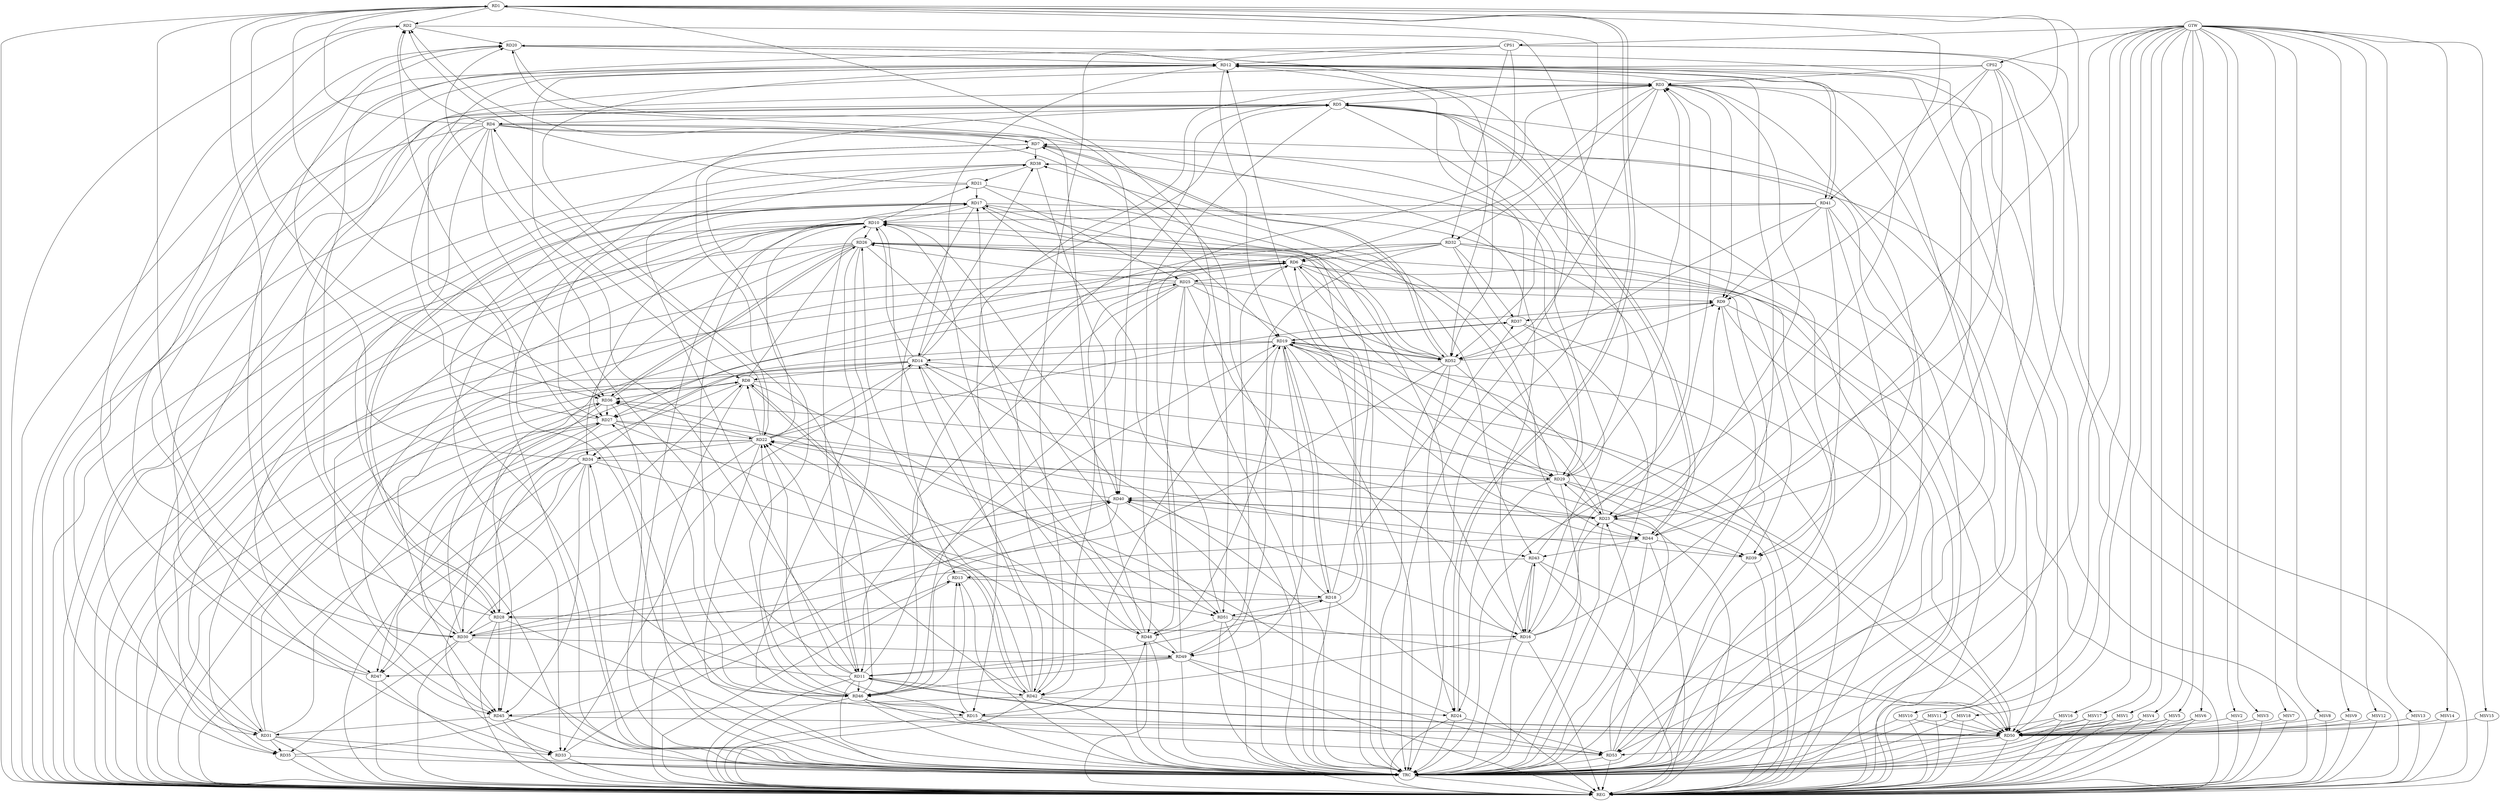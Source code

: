 strict digraph G {
  RD1 [ label="RD1" ];
  RD2 [ label="RD2" ];
  RD3 [ label="RD3" ];
  RD4 [ label="RD4" ];
  RD5 [ label="RD5" ];
  RD6 [ label="RD6" ];
  RD7 [ label="RD7" ];
  RD8 [ label="RD8" ];
  RD9 [ label="RD9" ];
  RD10 [ label="RD10" ];
  RD11 [ label="RD11" ];
  RD12 [ label="RD12" ];
  RD13 [ label="RD13" ];
  RD14 [ label="RD14" ];
  RD15 [ label="RD15" ];
  RD16 [ label="RD16" ];
  RD17 [ label="RD17" ];
  RD18 [ label="RD18" ];
  RD19 [ label="RD19" ];
  RD20 [ label="RD20" ];
  RD21 [ label="RD21" ];
  RD22 [ label="RD22" ];
  RD23 [ label="RD23" ];
  RD24 [ label="RD24" ];
  RD25 [ label="RD25" ];
  RD26 [ label="RD26" ];
  RD27 [ label="RD27" ];
  RD28 [ label="RD28" ];
  RD29 [ label="RD29" ];
  RD30 [ label="RD30" ];
  RD31 [ label="RD31" ];
  RD32 [ label="RD32" ];
  RD33 [ label="RD33" ];
  RD34 [ label="RD34" ];
  RD35 [ label="RD35" ];
  RD36 [ label="RD36" ];
  RD37 [ label="RD37" ];
  RD38 [ label="RD38" ];
  RD39 [ label="RD39" ];
  RD40 [ label="RD40" ];
  RD41 [ label="RD41" ];
  RD42 [ label="RD42" ];
  RD43 [ label="RD43" ];
  RD44 [ label="RD44" ];
  RD45 [ label="RD45" ];
  RD46 [ label="RD46" ];
  RD47 [ label="RD47" ];
  RD48 [ label="RD48" ];
  RD49 [ label="RD49" ];
  RD50 [ label="RD50" ];
  RD51 [ label="RD51" ];
  RD52 [ label="RD52" ];
  RD53 [ label="RD53" ];
  CPS1 [ label="CPS1" ];
  CPS2 [ label="CPS2" ];
  GTW [ label="GTW" ];
  REG [ label="REG" ];
  TRC [ label="TRC" ];
  MSV1 [ label="MSV1" ];
  MSV2 [ label="MSV2" ];
  MSV3 [ label="MSV3" ];
  MSV4 [ label="MSV4" ];
  MSV5 [ label="MSV5" ];
  MSV6 [ label="MSV6" ];
  MSV7 [ label="MSV7" ];
  MSV8 [ label="MSV8" ];
  MSV9 [ label="MSV9" ];
  MSV10 [ label="MSV10" ];
  MSV11 [ label="MSV11" ];
  MSV12 [ label="MSV12" ];
  MSV13 [ label="MSV13" ];
  MSV14 [ label="MSV14" ];
  MSV15 [ label="MSV15" ];
  MSV16 [ label="MSV16" ];
  MSV17 [ label="MSV17" ];
  MSV18 [ label="MSV18" ];
  RD1 -> RD2;
  RD4 -> RD1;
  RD16 -> RD1;
  RD1 -> RD23;
  RD1 -> RD24;
  RD24 -> RD1;
  RD28 -> RD1;
  RD1 -> RD36;
  RD1 -> RD45;
  RD1 -> RD46;
  RD1 -> RD51;
  RD1 -> RD52;
  RD4 -> RD2;
  RD7 -> RD2;
  RD2 -> RD20;
  RD21 -> RD2;
  RD46 -> RD2;
  RD47 -> RD2;
  RD3 -> RD5;
  RD3 -> RD6;
  RD3 -> RD9;
  RD12 -> RD3;
  RD3 -> RD15;
  RD16 -> RD3;
  RD3 -> RD23;
  RD29 -> RD3;
  RD3 -> RD32;
  RD42 -> RD3;
  RD43 -> RD3;
  RD47 -> RD3;
  RD49 -> RD3;
  RD3 -> RD52;
  RD3 -> RD53;
  RD5 -> RD4;
  RD4 -> RD7;
  RD4 -> RD8;
  RD4 -> RD16;
  RD4 -> RD19;
  RD22 -> RD4;
  RD4 -> RD31;
  RD4 -> RD36;
  RD4 -> RD39;
  RD14 -> RD5;
  RD5 -> RD16;
  RD5 -> RD22;
  RD27 -> RD5;
  RD5 -> RD29;
  RD31 -> RD5;
  RD5 -> RD35;
  RD5 -> RD44;
  RD44 -> RD5;
  RD5 -> RD48;
  RD23 -> RD6;
  RD6 -> RD25;
  RD26 -> RD6;
  RD6 -> RD27;
  RD6 -> RD29;
  RD30 -> RD6;
  RD6 -> RD31;
  RD32 -> RD6;
  RD6 -> RD39;
  RD6 -> RD45;
  RD49 -> RD6;
  RD51 -> RD6;
  RD18 -> RD7;
  RD22 -> RD7;
  RD29 -> RD7;
  RD7 -> RD38;
  RD7 -> RD50;
  RD7 -> RD52;
  RD52 -> RD7;
  RD14 -> RD8;
  RD22 -> RD8;
  RD8 -> RD26;
  RD30 -> RD8;
  RD31 -> RD8;
  RD8 -> RD36;
  RD8 -> RD42;
  RD42 -> RD8;
  RD8 -> RD47;
  RD8 -> RD50;
  RD8 -> RD51;
  RD22 -> RD9;
  RD23 -> RD9;
  RD25 -> RD9;
  RD9 -> RD37;
  RD41 -> RD9;
  RD9 -> RD50;
  RD52 -> RD9;
  RD11 -> RD10;
  RD14 -> RD10;
  RD17 -> RD10;
  RD10 -> RD21;
  RD10 -> RD26;
  RD10 -> RD27;
  RD29 -> RD10;
  RD10 -> RD35;
  RD10 -> RD40;
  RD41 -> RD10;
  RD10 -> RD42;
  RD10 -> RD45;
  RD10 -> RD46;
  RD10 -> RD47;
  RD48 -> RD10;
  RD52 -> RD10;
  RD12 -> RD11;
  RD11 -> RD18;
  RD11 -> RD19;
  RD11 -> RD20;
  RD25 -> RD11;
  RD26 -> RD11;
  RD11 -> RD34;
  RD11 -> RD38;
  RD11 -> RD42;
  RD11 -> RD46;
  RD49 -> RD11;
  RD11 -> RD50;
  RD50 -> RD11;
  RD12 -> RD14;
  RD18 -> RD12;
  RD12 -> RD19;
  RD20 -> RD12;
  RD12 -> RD30;
  RD12 -> RD31;
  RD12 -> RD33;
  RD12 -> RD36;
  RD37 -> RD12;
  RD12 -> RD41;
  RD41 -> RD12;
  RD12 -> RD44;
  RD46 -> RD12;
  RD12 -> RD53;
  RD15 -> RD13;
  RD17 -> RD13;
  RD13 -> RD18;
  RD33 -> RD13;
  RD43 -> RD13;
  RD46 -> RD13;
  RD19 -> RD14;
  RD22 -> RD14;
  RD23 -> RD14;
  RD14 -> RD27;
  RD14 -> RD33;
  RD14 -> RD35;
  RD14 -> RD38;
  RD42 -> RD14;
  RD14 -> RD48;
  RD19 -> RD15;
  RD15 -> RD22;
  RD26 -> RD15;
  RD46 -> RD15;
  RD15 -> RD48;
  RD15 -> RD53;
  RD16 -> RD17;
  RD16 -> RD23;
  RD25 -> RD16;
  RD28 -> RD16;
  RD16 -> RD40;
  RD16 -> RD42;
  RD16 -> RD43;
  RD43 -> RD16;
  RD21 -> RD17;
  RD17 -> RD23;
  RD17 -> RD27;
  RD17 -> RD28;
  RD28 -> RD17;
  RD17 -> RD43;
  RD46 -> RD17;
  RD49 -> RD17;
  RD51 -> RD17;
  RD18 -> RD19;
  RD19 -> RD18;
  RD18 -> RD28;
  RD18 -> RD37;
  RD18 -> RD51;
  RD29 -> RD19;
  RD19 -> RD34;
  RD19 -> RD37;
  RD37 -> RD19;
  RD19 -> RD44;
  RD48 -> RD19;
  RD19 -> RD49;
  RD19 -> RD50;
  RD19 -> RD52;
  RD52 -> RD19;
  RD30 -> RD20;
  RD34 -> RD20;
  RD20 -> RD40;
  RD44 -> RD20;
  RD48 -> RD20;
  RD20 -> RD52;
  RD21 -> RD25;
  RD38 -> RD21;
  RD23 -> RD22;
  RD27 -> RD22;
  RD22 -> RD28;
  RD22 -> RD34;
  RD22 -> RD36;
  RD40 -> RD22;
  RD42 -> RD22;
  RD46 -> RD22;
  RD22 -> RD47;
  RD48 -> RD22;
  RD23 -> RD29;
  RD23 -> RD40;
  RD40 -> RD23;
  RD23 -> RD44;
  RD52 -> RD23;
  RD53 -> RD23;
  RD29 -> RD24;
  RD24 -> RD36;
  RD42 -> RD24;
  RD52 -> RD24;
  RD24 -> RD53;
  RD25 -> RD26;
  RD25 -> RD29;
  RD30 -> RD25;
  RD25 -> RD46;
  RD25 -> RD48;
  RD25 -> RD52;
  RD26 -> RD34;
  RD26 -> RD36;
  RD36 -> RD26;
  RD42 -> RD26;
  RD26 -> RD45;
  RD26 -> RD50;
  RD26 -> RD51;
  RD52 -> RD26;
  RD27 -> RD28;
  RD31 -> RD27;
  RD36 -> RD27;
  RD27 -> RD43;
  RD27 -> RD45;
  RD46 -> RD27;
  RD28 -> RD30;
  RD28 -> RD45;
  RD32 -> RD29;
  RD34 -> RD29;
  RD29 -> RD39;
  RD29 -> RD40;
  RD30 -> RD35;
  RD36 -> RD30;
  RD30 -> RD40;
  RD30 -> RD44;
  RD30 -> RD49;
  RD52 -> RD30;
  RD31 -> RD33;
  RD31 -> RD35;
  RD31 -> RD36;
  RD45 -> RD31;
  RD32 -> RD37;
  RD32 -> RD42;
  RD32 -> RD46;
  RD32 -> RD49;
  RD34 -> RD33;
  RD41 -> RD33;
  RD34 -> RD45;
  RD34 -> RD47;
  RD34 -> RD51;
  RD35 -> RD40;
  RD53 -> RD36;
  RD38 -> RD40;
  RD44 -> RD38;
  RD53 -> RD38;
  RD39 -> RD40;
  RD41 -> RD39;
  RD44 -> RD39;
  RD40 -> RD46;
  RD41 -> RD52;
  RD42 -> RD45;
  RD44 -> RD43;
  RD43 -> RD50;
  RD45 -> RD50;
  RD49 -> RD46;
  RD46 -> RD50;
  RD46 -> RD53;
  RD49 -> RD47;
  RD48 -> RD49;
  RD51 -> RD48;
  RD49 -> RD53;
  RD51 -> RD50;
  RD50 -> RD53;
  CPS1 -> RD12;
  CPS1 -> RD32;
  CPS1 -> RD42;
  CPS1 -> RD28;
  CPS1 -> RD52;
  CPS2 -> RD3;
  CPS2 -> RD9;
  CPS2 -> RD23;
  CPS2 -> RD41;
  CPS2 -> RD30;
  GTW -> CPS1;
  GTW -> CPS2;
  RD1 -> REG;
  RD2 -> REG;
  RD3 -> REG;
  RD4 -> REG;
  RD5 -> REG;
  RD6 -> REG;
  RD7 -> REG;
  RD8 -> REG;
  RD9 -> REG;
  RD10 -> REG;
  RD11 -> REG;
  RD12 -> REG;
  RD13 -> REG;
  RD14 -> REG;
  RD15 -> REG;
  RD16 -> REG;
  RD17 -> REG;
  RD18 -> REG;
  RD19 -> REG;
  RD20 -> REG;
  RD21 -> REG;
  RD22 -> REG;
  RD23 -> REG;
  RD24 -> REG;
  RD25 -> REG;
  RD26 -> REG;
  RD27 -> REG;
  RD28 -> REG;
  RD29 -> REG;
  RD30 -> REG;
  RD31 -> REG;
  RD32 -> REG;
  RD33 -> REG;
  RD34 -> REG;
  RD35 -> REG;
  RD36 -> REG;
  RD37 -> REG;
  RD38 -> REG;
  RD39 -> REG;
  RD40 -> REG;
  RD41 -> REG;
  RD42 -> REG;
  RD43 -> REG;
  RD44 -> REG;
  RD45 -> REG;
  RD46 -> REG;
  RD47 -> REG;
  RD48 -> REG;
  RD49 -> REG;
  RD50 -> REG;
  RD51 -> REG;
  RD52 -> REG;
  RD53 -> REG;
  CPS1 -> REG;
  CPS2 -> REG;
  RD1 -> TRC;
  RD2 -> TRC;
  RD3 -> TRC;
  RD4 -> TRC;
  RD5 -> TRC;
  RD6 -> TRC;
  RD7 -> TRC;
  RD8 -> TRC;
  RD9 -> TRC;
  RD10 -> TRC;
  RD11 -> TRC;
  RD12 -> TRC;
  RD13 -> TRC;
  RD14 -> TRC;
  RD15 -> TRC;
  RD16 -> TRC;
  RD17 -> TRC;
  RD18 -> TRC;
  RD19 -> TRC;
  RD20 -> TRC;
  RD21 -> TRC;
  RD22 -> TRC;
  RD23 -> TRC;
  RD24 -> TRC;
  RD25 -> TRC;
  RD26 -> TRC;
  RD27 -> TRC;
  RD28 -> TRC;
  RD29 -> TRC;
  RD30 -> TRC;
  RD31 -> TRC;
  RD32 -> TRC;
  RD33 -> TRC;
  RD34 -> TRC;
  RD35 -> TRC;
  RD36 -> TRC;
  RD37 -> TRC;
  RD38 -> TRC;
  RD39 -> TRC;
  RD40 -> TRC;
  RD41 -> TRC;
  RD42 -> TRC;
  RD43 -> TRC;
  RD44 -> TRC;
  RD45 -> TRC;
  RD46 -> TRC;
  RD47 -> TRC;
  RD48 -> TRC;
  RD49 -> TRC;
  RD50 -> TRC;
  RD51 -> TRC;
  RD52 -> TRC;
  RD53 -> TRC;
  CPS1 -> TRC;
  CPS2 -> TRC;
  GTW -> TRC;
  TRC -> REG;
  MSV1 -> RD50;
  GTW -> MSV1;
  MSV1 -> REG;
  MSV1 -> TRC;
  MSV2 -> RD50;
  MSV3 -> RD50;
  MSV4 -> RD50;
  GTW -> MSV2;
  MSV2 -> REG;
  GTW -> MSV3;
  MSV3 -> REG;
  GTW -> MSV4;
  MSV4 -> REG;
  MSV4 -> TRC;
  MSV5 -> RD50;
  MSV6 -> RD50;
  MSV7 -> RD50;
  GTW -> MSV5;
  MSV5 -> REG;
  MSV5 -> TRC;
  GTW -> MSV6;
  MSV6 -> REG;
  MSV6 -> TRC;
  GTW -> MSV7;
  MSV7 -> REG;
  MSV8 -> RD50;
  GTW -> MSV8;
  MSV8 -> REG;
  MSV9 -> RD50;
  MSV10 -> RD50;
  GTW -> MSV9;
  MSV9 -> REG;
  GTW -> MSV10;
  MSV10 -> REG;
  MSV10 -> TRC;
  MSV11 -> RD50;
  MSV12 -> RD50;
  MSV13 -> RD50;
  GTW -> MSV11;
  MSV11 -> REG;
  MSV11 -> TRC;
  GTW -> MSV12;
  MSV12 -> REG;
  GTW -> MSV13;
  MSV13 -> REG;
  MSV14 -> RD50;
  MSV15 -> RD50;
  GTW -> MSV14;
  MSV14 -> REG;
  GTW -> MSV15;
  MSV15 -> REG;
  MSV16 -> RD50;
  GTW -> MSV16;
  MSV16 -> REG;
  MSV16 -> TRC;
  MSV17 -> RD50;
  GTW -> MSV17;
  MSV17 -> REG;
  MSV17 -> TRC;
  MSV18 -> RD50;
  GTW -> MSV18;
  MSV18 -> REG;
  MSV18 -> TRC;
}
